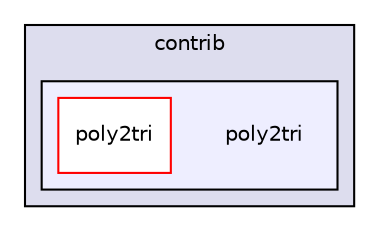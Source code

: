 digraph "assimp/assimp-3.1.1/contrib/poly2tri" {
  compound=true
  node [ fontsize="10", fontname="Helvetica"];
  edge [ labelfontsize="10", labelfontname="Helvetica"];
  subgraph clusterdir_1510c05bdfd0076f7fcbe68696d9ed81 {
    graph [ bgcolor="#ddddee", pencolor="black", label="contrib" fontname="Helvetica", fontsize="10", URL="dir_1510c05bdfd0076f7fcbe68696d9ed81.html"]
  subgraph clusterdir_c01bad9a237735ceb605e19b9fbc23d4 {
    graph [ bgcolor="#eeeeff", pencolor="black", label="" URL="dir_c01bad9a237735ceb605e19b9fbc23d4.html"];
    dir_c01bad9a237735ceb605e19b9fbc23d4 [shape=plaintext label="poly2tri"];
    dir_4c7e142f9069feadbc32a6e4cc77d350 [shape=box label="poly2tri" color="red" fillcolor="white" style="filled" URL="dir_4c7e142f9069feadbc32a6e4cc77d350.html"];
  }
  }
}

